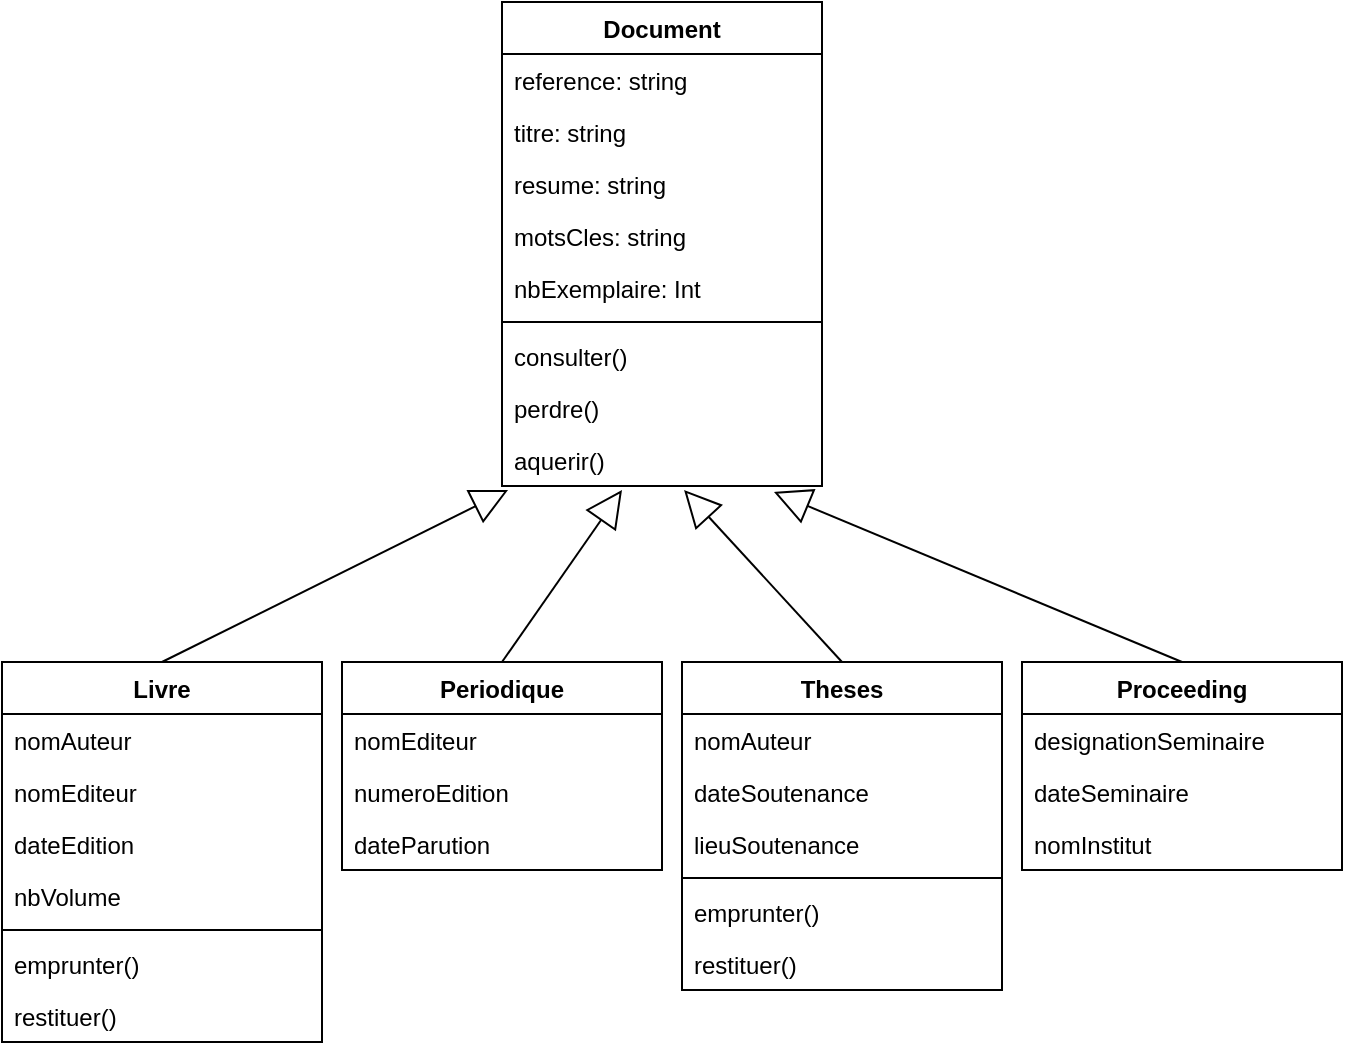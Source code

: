 <mxfile version="15.5.7" type="github">
  <diagram id="4oWHUsiEaUDirJNcbXba" name="Page-1">
    <mxGraphModel dx="865" dy="465" grid="1" gridSize="10" guides="1" tooltips="1" connect="1" arrows="1" fold="1" page="1" pageScale="1" pageWidth="827" pageHeight="1169" math="0" shadow="0">
      <root>
        <mxCell id="0" />
        <mxCell id="1" parent="0" />
        <mxCell id="hLg52SzGZihOVdbhNDi6-1" value="Document" style="swimlane;fontStyle=1;align=center;verticalAlign=top;childLayout=stackLayout;horizontal=1;startSize=26;horizontalStack=0;resizeParent=1;resizeParentMax=0;resizeLast=0;collapsible=1;marginBottom=0;" parent="1" vertex="1">
          <mxGeometry x="340" y="30" width="160" height="242" as="geometry" />
        </mxCell>
        <mxCell id="hLg52SzGZihOVdbhNDi6-2" value="reference: string" style="text;strokeColor=none;fillColor=none;align=left;verticalAlign=top;spacingLeft=4;spacingRight=4;overflow=hidden;rotatable=0;points=[[0,0.5],[1,0.5]];portConstraint=eastwest;" parent="hLg52SzGZihOVdbhNDi6-1" vertex="1">
          <mxGeometry y="26" width="160" height="26" as="geometry" />
        </mxCell>
        <mxCell id="hLg52SzGZihOVdbhNDi6-22" value="titre: string" style="text;strokeColor=none;fillColor=none;align=left;verticalAlign=top;spacingLeft=4;spacingRight=4;overflow=hidden;rotatable=0;points=[[0,0.5],[1,0.5]];portConstraint=eastwest;" parent="hLg52SzGZihOVdbhNDi6-1" vertex="1">
          <mxGeometry y="52" width="160" height="26" as="geometry" />
        </mxCell>
        <mxCell id="hLg52SzGZihOVdbhNDi6-24" value="resume: string" style="text;strokeColor=none;fillColor=none;align=left;verticalAlign=top;spacingLeft=4;spacingRight=4;overflow=hidden;rotatable=0;points=[[0,0.5],[1,0.5]];portConstraint=eastwest;" parent="hLg52SzGZihOVdbhNDi6-1" vertex="1">
          <mxGeometry y="78" width="160" height="26" as="geometry" />
        </mxCell>
        <mxCell id="hLg52SzGZihOVdbhNDi6-23" value="motsCles: string" style="text;strokeColor=none;fillColor=none;align=left;verticalAlign=top;spacingLeft=4;spacingRight=4;overflow=hidden;rotatable=0;points=[[0,0.5],[1,0.5]];portConstraint=eastwest;" parent="hLg52SzGZihOVdbhNDi6-1" vertex="1">
          <mxGeometry y="104" width="160" height="26" as="geometry" />
        </mxCell>
        <mxCell id="8DMGBxXBf79nM5PwdBVH-11" value="nbExemplaire: Int" style="text;strokeColor=none;fillColor=none;align=left;verticalAlign=top;spacingLeft=4;spacingRight=4;overflow=hidden;rotatable=0;points=[[0,0.5],[1,0.5]];portConstraint=eastwest;" parent="hLg52SzGZihOVdbhNDi6-1" vertex="1">
          <mxGeometry y="130" width="160" height="26" as="geometry" />
        </mxCell>
        <mxCell id="hLg52SzGZihOVdbhNDi6-3" value="" style="line;strokeWidth=1;fillColor=none;align=left;verticalAlign=middle;spacingTop=-1;spacingLeft=3;spacingRight=3;rotatable=0;labelPosition=right;points=[];portConstraint=eastwest;" parent="hLg52SzGZihOVdbhNDi6-1" vertex="1">
          <mxGeometry y="156" width="160" height="8" as="geometry" />
        </mxCell>
        <mxCell id="8DMGBxXBf79nM5PwdBVH-15" value="consulter()" style="text;strokeColor=none;fillColor=none;align=left;verticalAlign=top;spacingLeft=4;spacingRight=4;overflow=hidden;rotatable=0;points=[[0,0.5],[1,0.5]];portConstraint=eastwest;" parent="hLg52SzGZihOVdbhNDi6-1" vertex="1">
          <mxGeometry y="164" width="160" height="26" as="geometry" />
        </mxCell>
        <mxCell id="8DMGBxXBf79nM5PwdBVH-17" value="perdre()" style="text;strokeColor=none;fillColor=none;align=left;verticalAlign=top;spacingLeft=4;spacingRight=4;overflow=hidden;rotatable=0;points=[[0,0.5],[1,0.5]];portConstraint=eastwest;" parent="hLg52SzGZihOVdbhNDi6-1" vertex="1">
          <mxGeometry y="190" width="160" height="26" as="geometry" />
        </mxCell>
        <mxCell id="hLg52SzGZihOVdbhNDi6-21" value="aquerir()" style="text;strokeColor=none;fillColor=none;align=left;verticalAlign=top;spacingLeft=4;spacingRight=4;overflow=hidden;rotatable=0;points=[[0,0.5],[1,0.5]];portConstraint=eastwest;" parent="hLg52SzGZihOVdbhNDi6-1" vertex="1">
          <mxGeometry y="216" width="160" height="26" as="geometry" />
        </mxCell>
        <mxCell id="hLg52SzGZihOVdbhNDi6-5" value="Livre" style="swimlane;fontStyle=1;align=center;verticalAlign=top;childLayout=stackLayout;horizontal=1;startSize=26;horizontalStack=0;resizeParent=1;resizeParentMax=0;resizeLast=0;collapsible=1;marginBottom=0;" parent="1" vertex="1">
          <mxGeometry x="90" y="360" width="160" height="190" as="geometry" />
        </mxCell>
        <mxCell id="hLg52SzGZihOVdbhNDi6-6" value="nomAuteur" style="text;strokeColor=none;fillColor=none;align=left;verticalAlign=top;spacingLeft=4;spacingRight=4;overflow=hidden;rotatable=0;points=[[0,0.5],[1,0.5]];portConstraint=eastwest;" parent="hLg52SzGZihOVdbhNDi6-5" vertex="1">
          <mxGeometry y="26" width="160" height="26" as="geometry" />
        </mxCell>
        <mxCell id="8DMGBxXBf79nM5PwdBVH-2" value="nomEditeur" style="text;strokeColor=none;fillColor=none;align=left;verticalAlign=top;spacingLeft=4;spacingRight=4;overflow=hidden;rotatable=0;points=[[0,0.5],[1,0.5]];portConstraint=eastwest;" parent="hLg52SzGZihOVdbhNDi6-5" vertex="1">
          <mxGeometry y="52" width="160" height="26" as="geometry" />
        </mxCell>
        <mxCell id="8DMGBxXBf79nM5PwdBVH-3" value="dateEdition" style="text;strokeColor=none;fillColor=none;align=left;verticalAlign=top;spacingLeft=4;spacingRight=4;overflow=hidden;rotatable=0;points=[[0,0.5],[1,0.5]];portConstraint=eastwest;" parent="hLg52SzGZihOVdbhNDi6-5" vertex="1">
          <mxGeometry y="78" width="160" height="26" as="geometry" />
        </mxCell>
        <mxCell id="8DMGBxXBf79nM5PwdBVH-1" value="nbVolume" style="text;strokeColor=none;fillColor=none;align=left;verticalAlign=top;spacingLeft=4;spacingRight=4;overflow=hidden;rotatable=0;points=[[0,0.5],[1,0.5]];portConstraint=eastwest;" parent="hLg52SzGZihOVdbhNDi6-5" vertex="1">
          <mxGeometry y="104" width="160" height="26" as="geometry" />
        </mxCell>
        <mxCell id="hLg52SzGZihOVdbhNDi6-7" value="" style="line;strokeWidth=1;fillColor=none;align=left;verticalAlign=middle;spacingTop=-1;spacingLeft=3;spacingRight=3;rotatable=0;labelPosition=right;points=[];portConstraint=eastwest;" parent="hLg52SzGZihOVdbhNDi6-5" vertex="1">
          <mxGeometry y="130" width="160" height="8" as="geometry" />
        </mxCell>
        <mxCell id="zcgXZLlVe9rrwREf9f_Y-3" value="emprunter()" style="text;strokeColor=none;fillColor=none;align=left;verticalAlign=top;spacingLeft=4;spacingRight=4;overflow=hidden;rotatable=0;points=[[0,0.5],[1,0.5]];portConstraint=eastwest;" vertex="1" parent="hLg52SzGZihOVdbhNDi6-5">
          <mxGeometry y="138" width="160" height="26" as="geometry" />
        </mxCell>
        <mxCell id="8DMGBxXBf79nM5PwdBVH-16" value="restituer()" style="text;strokeColor=none;fillColor=none;align=left;verticalAlign=top;spacingLeft=4;spacingRight=4;overflow=hidden;rotatable=0;points=[[0,0.5],[1,0.5]];portConstraint=eastwest;" parent="hLg52SzGZihOVdbhNDi6-5" vertex="1">
          <mxGeometry y="164" width="160" height="26" as="geometry" />
        </mxCell>
        <mxCell id="hLg52SzGZihOVdbhNDi6-9" value="Periodique" style="swimlane;fontStyle=1;align=center;verticalAlign=top;childLayout=stackLayout;horizontal=1;startSize=26;horizontalStack=0;resizeParent=1;resizeParentMax=0;resizeLast=0;collapsible=1;marginBottom=0;" parent="1" vertex="1">
          <mxGeometry x="260" y="360" width="160" height="104" as="geometry" />
        </mxCell>
        <mxCell id="hLg52SzGZihOVdbhNDi6-10" value="nomEditeur" style="text;strokeColor=none;fillColor=none;align=left;verticalAlign=top;spacingLeft=4;spacingRight=4;overflow=hidden;rotatable=0;points=[[0,0.5],[1,0.5]];portConstraint=eastwest;" parent="hLg52SzGZihOVdbhNDi6-9" vertex="1">
          <mxGeometry y="26" width="160" height="26" as="geometry" />
        </mxCell>
        <mxCell id="8DMGBxXBf79nM5PwdBVH-9" value="numeroEdition" style="text;strokeColor=none;fillColor=none;align=left;verticalAlign=top;spacingLeft=4;spacingRight=4;overflow=hidden;rotatable=0;points=[[0,0.5],[1,0.5]];portConstraint=eastwest;" parent="hLg52SzGZihOVdbhNDi6-9" vertex="1">
          <mxGeometry y="52" width="160" height="26" as="geometry" />
        </mxCell>
        <mxCell id="8DMGBxXBf79nM5PwdBVH-10" value="dateParution" style="text;strokeColor=none;fillColor=none;align=left;verticalAlign=top;spacingLeft=4;spacingRight=4;overflow=hidden;rotatable=0;points=[[0,0.5],[1,0.5]];portConstraint=eastwest;" parent="hLg52SzGZihOVdbhNDi6-9" vertex="1">
          <mxGeometry y="78" width="160" height="26" as="geometry" />
        </mxCell>
        <mxCell id="hLg52SzGZihOVdbhNDi6-13" value="Proceeding" style="swimlane;fontStyle=1;align=center;verticalAlign=top;childLayout=stackLayout;horizontal=1;startSize=26;horizontalStack=0;resizeParent=1;resizeParentMax=0;resizeLast=0;collapsible=1;marginBottom=0;" parent="1" vertex="1">
          <mxGeometry x="600" y="360" width="160" height="104" as="geometry" />
        </mxCell>
        <mxCell id="zcgXZLlVe9rrwREf9f_Y-1" value="designationSeminaire" style="text;strokeColor=none;fillColor=none;align=left;verticalAlign=top;spacingLeft=4;spacingRight=4;overflow=hidden;rotatable=0;points=[[0,0.5],[1,0.5]];portConstraint=eastwest;" vertex="1" parent="hLg52SzGZihOVdbhNDi6-13">
          <mxGeometry y="26" width="160" height="26" as="geometry" />
        </mxCell>
        <mxCell id="zcgXZLlVe9rrwREf9f_Y-2" value="dateSeminaire" style="text;strokeColor=none;fillColor=none;align=left;verticalAlign=top;spacingLeft=4;spacingRight=4;overflow=hidden;rotatable=0;points=[[0,0.5],[1,0.5]];portConstraint=eastwest;" vertex="1" parent="hLg52SzGZihOVdbhNDi6-13">
          <mxGeometry y="52" width="160" height="26" as="geometry" />
        </mxCell>
        <mxCell id="hLg52SzGZihOVdbhNDi6-14" value="nomInstitut" style="text;strokeColor=none;fillColor=none;align=left;verticalAlign=top;spacingLeft=4;spacingRight=4;overflow=hidden;rotatable=0;points=[[0,0.5],[1,0.5]];portConstraint=eastwest;" parent="hLg52SzGZihOVdbhNDi6-13" vertex="1">
          <mxGeometry y="78" width="160" height="26" as="geometry" />
        </mxCell>
        <mxCell id="hLg52SzGZihOVdbhNDi6-17" value="Theses" style="swimlane;fontStyle=1;align=center;verticalAlign=top;childLayout=stackLayout;horizontal=1;startSize=26;horizontalStack=0;resizeParent=1;resizeParentMax=0;resizeLast=0;collapsible=1;marginBottom=0;" parent="1" vertex="1">
          <mxGeometry x="430" y="360" width="160" height="164" as="geometry" />
        </mxCell>
        <mxCell id="8DMGBxXBf79nM5PwdBVH-14" value="nomAuteur" style="text;strokeColor=none;fillColor=none;align=left;verticalAlign=top;spacingLeft=4;spacingRight=4;overflow=hidden;rotatable=0;points=[[0,0.5],[1,0.5]];portConstraint=eastwest;" parent="hLg52SzGZihOVdbhNDi6-17" vertex="1">
          <mxGeometry y="26" width="160" height="26" as="geometry" />
        </mxCell>
        <mxCell id="8DMGBxXBf79nM5PwdBVH-12" value="dateSoutenance" style="text;strokeColor=none;fillColor=none;align=left;verticalAlign=top;spacingLeft=4;spacingRight=4;overflow=hidden;rotatable=0;points=[[0,0.5],[1,0.5]];portConstraint=eastwest;" parent="hLg52SzGZihOVdbhNDi6-17" vertex="1">
          <mxGeometry y="52" width="160" height="26" as="geometry" />
        </mxCell>
        <mxCell id="8DMGBxXBf79nM5PwdBVH-13" value="lieuSoutenance" style="text;strokeColor=none;fillColor=none;align=left;verticalAlign=top;spacingLeft=4;spacingRight=4;overflow=hidden;rotatable=0;points=[[0,0.5],[1,0.5]];portConstraint=eastwest;" parent="hLg52SzGZihOVdbhNDi6-17" vertex="1">
          <mxGeometry y="78" width="160" height="26" as="geometry" />
        </mxCell>
        <mxCell id="hLg52SzGZihOVdbhNDi6-19" value="" style="line;strokeWidth=1;fillColor=none;align=left;verticalAlign=middle;spacingTop=-1;spacingLeft=3;spacingRight=3;rotatable=0;labelPosition=right;points=[];portConstraint=eastwest;" parent="hLg52SzGZihOVdbhNDi6-17" vertex="1">
          <mxGeometry y="104" width="160" height="8" as="geometry" />
        </mxCell>
        <mxCell id="zcgXZLlVe9rrwREf9f_Y-4" value="emprunter()" style="text;strokeColor=none;fillColor=none;align=left;verticalAlign=top;spacingLeft=4;spacingRight=4;overflow=hidden;rotatable=0;points=[[0,0.5],[1,0.5]];portConstraint=eastwest;" vertex="1" parent="hLg52SzGZihOVdbhNDi6-17">
          <mxGeometry y="112" width="160" height="26" as="geometry" />
        </mxCell>
        <mxCell id="8DMGBxXBf79nM5PwdBVH-18" value="restituer()" style="text;strokeColor=none;fillColor=none;align=left;verticalAlign=top;spacingLeft=4;spacingRight=4;overflow=hidden;rotatable=0;points=[[0,0.5],[1,0.5]];portConstraint=eastwest;" parent="hLg52SzGZihOVdbhNDi6-17" vertex="1">
          <mxGeometry y="138" width="160" height="26" as="geometry" />
        </mxCell>
        <mxCell id="8DMGBxXBf79nM5PwdBVH-5" value="" style="endArrow=block;endSize=16;endFill=0;html=1;rounded=0;exitX=0.5;exitY=0;exitDx=0;exitDy=0;entryX=0.019;entryY=1.077;entryDx=0;entryDy=0;entryPerimeter=0;" parent="1" source="hLg52SzGZihOVdbhNDi6-5" target="hLg52SzGZihOVdbhNDi6-21" edge="1">
          <mxGeometry width="160" relative="1" as="geometry">
            <mxPoint x="80" y="310" as="sourcePoint" />
            <mxPoint x="240" y="310" as="targetPoint" />
          </mxGeometry>
        </mxCell>
        <mxCell id="8DMGBxXBf79nM5PwdBVH-6" value="" style="endArrow=block;endSize=16;endFill=0;html=1;rounded=0;exitX=0.5;exitY=0;exitDx=0;exitDy=0;entryX=0.375;entryY=1.077;entryDx=0;entryDy=0;entryPerimeter=0;" parent="1" source="hLg52SzGZihOVdbhNDi6-9" target="hLg52SzGZihOVdbhNDi6-21" edge="1">
          <mxGeometry width="160" relative="1" as="geometry">
            <mxPoint x="180" y="370" as="sourcePoint" />
            <mxPoint x="223.04" y="326.002" as="targetPoint" />
          </mxGeometry>
        </mxCell>
        <mxCell id="8DMGBxXBf79nM5PwdBVH-7" value="" style="endArrow=block;endSize=16;endFill=0;html=1;rounded=0;exitX=0.5;exitY=0;exitDx=0;exitDy=0;entryX=0.569;entryY=1.077;entryDx=0;entryDy=0;entryPerimeter=0;" parent="1" source="hLg52SzGZihOVdbhNDi6-17" target="hLg52SzGZihOVdbhNDi6-21" edge="1">
          <mxGeometry width="160" relative="1" as="geometry">
            <mxPoint x="190" y="380" as="sourcePoint" />
            <mxPoint x="233.04" y="336.002" as="targetPoint" />
          </mxGeometry>
        </mxCell>
        <mxCell id="8DMGBxXBf79nM5PwdBVH-8" value="" style="endArrow=block;endSize=16;endFill=0;html=1;rounded=0;exitX=0.5;exitY=0;exitDx=0;exitDy=0;entryX=0.85;entryY=1.115;entryDx=0;entryDy=0;entryPerimeter=0;" parent="1" source="hLg52SzGZihOVdbhNDi6-13" target="hLg52SzGZihOVdbhNDi6-21" edge="1">
          <mxGeometry width="160" relative="1" as="geometry">
            <mxPoint x="200" y="390" as="sourcePoint" />
            <mxPoint x="243.04" y="346.002" as="targetPoint" />
          </mxGeometry>
        </mxCell>
      </root>
    </mxGraphModel>
  </diagram>
</mxfile>
